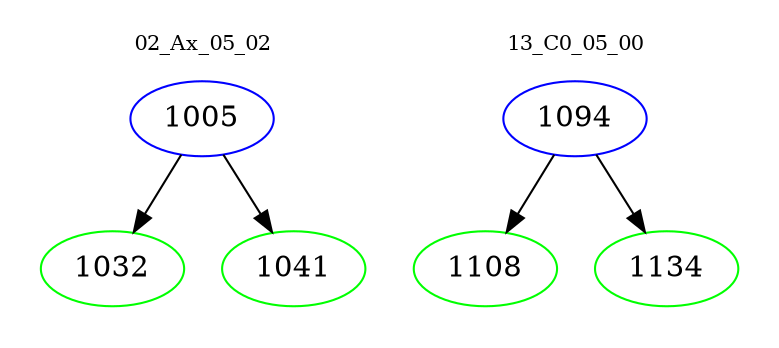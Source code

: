 digraph{
subgraph cluster_0 {
color = white
label = "02_Ax_05_02";
fontsize=10;
T0_1005 [label="1005", color="blue"]
T0_1005 -> T0_1032 [color="black"]
T0_1032 [label="1032", color="green"]
T0_1005 -> T0_1041 [color="black"]
T0_1041 [label="1041", color="green"]
}
subgraph cluster_1 {
color = white
label = "13_C0_05_00";
fontsize=10;
T1_1094 [label="1094", color="blue"]
T1_1094 -> T1_1108 [color="black"]
T1_1108 [label="1108", color="green"]
T1_1094 -> T1_1134 [color="black"]
T1_1134 [label="1134", color="green"]
}
}
